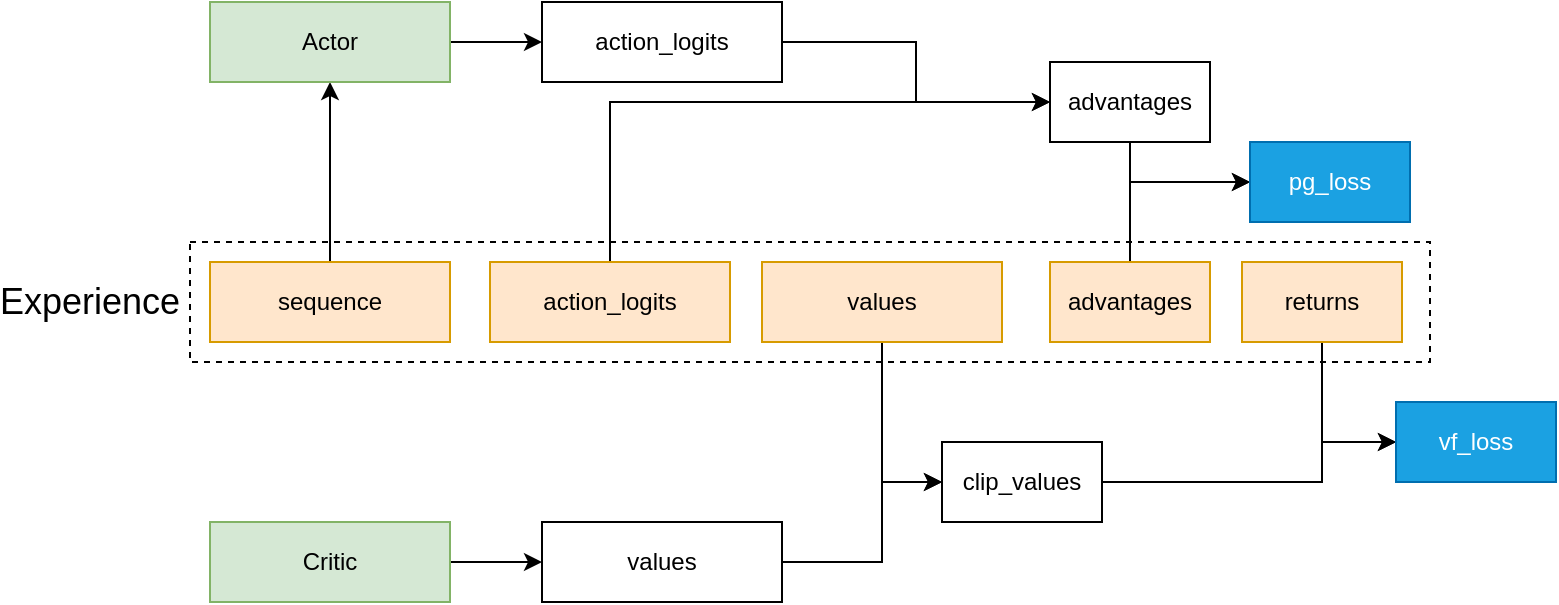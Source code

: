 <mxfile version="21.7.5" type="github">
  <diagram name="第 1 页" id="_9Z5770AyhuwPudNfxyO">
    <mxGraphModel dx="855" dy="546" grid="1" gridSize="10" guides="1" tooltips="1" connect="1" arrows="1" fold="1" page="1" pageScale="1" pageWidth="827" pageHeight="1169" math="0" shadow="0">
      <root>
        <mxCell id="0" />
        <mxCell id="1" parent="0" />
        <mxCell id="uaCzfIrwQf4_RrrX9nqL-1" value="" style="rounded=0;whiteSpace=wrap;html=1;fillColor=none;dashed=1;" vertex="1" parent="1">
          <mxGeometry x="144" y="370" width="620" height="60" as="geometry" />
        </mxCell>
        <mxCell id="uaCzfIrwQf4_RrrX9nqL-9" value="" style="edgeStyle=orthogonalEdgeStyle;rounded=0;orthogonalLoop=1;jettySize=auto;html=1;" edge="1" parent="1" source="uaCzfIrwQf4_RrrX9nqL-2" target="uaCzfIrwQf4_RrrX9nqL-8">
          <mxGeometry relative="1" as="geometry" />
        </mxCell>
        <mxCell id="uaCzfIrwQf4_RrrX9nqL-2" value="sequence" style="rounded=0;whiteSpace=wrap;html=1;fillColor=#ffe6cc;strokeColor=#d79b00;" vertex="1" parent="1">
          <mxGeometry x="154" y="380" width="120" height="40" as="geometry" />
        </mxCell>
        <mxCell id="uaCzfIrwQf4_RrrX9nqL-15" style="edgeStyle=orthogonalEdgeStyle;rounded=0;orthogonalLoop=1;jettySize=auto;html=1;exitX=0.5;exitY=0;exitDx=0;exitDy=0;entryX=0;entryY=0.5;entryDx=0;entryDy=0;" edge="1" parent="1" source="uaCzfIrwQf4_RrrX9nqL-3" target="uaCzfIrwQf4_RrrX9nqL-12">
          <mxGeometry relative="1" as="geometry" />
        </mxCell>
        <mxCell id="uaCzfIrwQf4_RrrX9nqL-3" value="action_logits" style="rounded=0;whiteSpace=wrap;html=1;fillColor=#ffe6cc;strokeColor=#d79b00;" vertex="1" parent="1">
          <mxGeometry x="294" y="380" width="120" height="40" as="geometry" />
        </mxCell>
        <mxCell id="uaCzfIrwQf4_RrrX9nqL-27" style="edgeStyle=orthogonalEdgeStyle;rounded=0;orthogonalLoop=1;jettySize=auto;html=1;exitX=0.5;exitY=1;exitDx=0;exitDy=0;entryX=0;entryY=0.5;entryDx=0;entryDy=0;" edge="1" parent="1" source="uaCzfIrwQf4_RrrX9nqL-4" target="uaCzfIrwQf4_RrrX9nqL-24">
          <mxGeometry relative="1" as="geometry" />
        </mxCell>
        <mxCell id="uaCzfIrwQf4_RrrX9nqL-4" value="values" style="rounded=0;whiteSpace=wrap;html=1;fillColor=#ffe6cc;strokeColor=#d79b00;" vertex="1" parent="1">
          <mxGeometry x="430" y="380" width="120" height="40" as="geometry" />
        </mxCell>
        <mxCell id="uaCzfIrwQf4_RrrX9nqL-18" style="edgeStyle=orthogonalEdgeStyle;rounded=0;orthogonalLoop=1;jettySize=auto;html=1;exitX=0.5;exitY=0;exitDx=0;exitDy=0;entryX=0;entryY=0.5;entryDx=0;entryDy=0;" edge="1" parent="1" source="uaCzfIrwQf4_RrrX9nqL-5" target="uaCzfIrwQf4_RrrX9nqL-16">
          <mxGeometry relative="1" as="geometry" />
        </mxCell>
        <mxCell id="uaCzfIrwQf4_RrrX9nqL-5" value="advantages" style="rounded=0;whiteSpace=wrap;html=1;fillColor=#ffe6cc;strokeColor=#d79b00;" vertex="1" parent="1">
          <mxGeometry x="574" y="380" width="80" height="40" as="geometry" />
        </mxCell>
        <mxCell id="uaCzfIrwQf4_RrrX9nqL-29" style="edgeStyle=orthogonalEdgeStyle;rounded=0;orthogonalLoop=1;jettySize=auto;html=1;exitX=0.5;exitY=1;exitDx=0;exitDy=0;entryX=0;entryY=0.5;entryDx=0;entryDy=0;" edge="1" parent="1" source="uaCzfIrwQf4_RrrX9nqL-6" target="uaCzfIrwQf4_RrrX9nqL-25">
          <mxGeometry relative="1" as="geometry" />
        </mxCell>
        <mxCell id="uaCzfIrwQf4_RrrX9nqL-6" value="returns" style="rounded=0;whiteSpace=wrap;html=1;fillColor=#ffe6cc;strokeColor=#d79b00;" vertex="1" parent="1">
          <mxGeometry x="670" y="380" width="80" height="40" as="geometry" />
        </mxCell>
        <mxCell id="uaCzfIrwQf4_RrrX9nqL-7" value="&lt;font style=&quot;font-size: 18px;&quot;&gt;Experience&lt;/font&gt;" style="text;html=1;strokeColor=none;fillColor=none;align=center;verticalAlign=middle;whiteSpace=wrap;rounded=0;" vertex="1" parent="1">
          <mxGeometry x="64" y="385" width="60" height="30" as="geometry" />
        </mxCell>
        <mxCell id="uaCzfIrwQf4_RrrX9nqL-11" value="" style="edgeStyle=orthogonalEdgeStyle;rounded=0;orthogonalLoop=1;jettySize=auto;html=1;" edge="1" parent="1" source="uaCzfIrwQf4_RrrX9nqL-8" target="uaCzfIrwQf4_RrrX9nqL-10">
          <mxGeometry relative="1" as="geometry" />
        </mxCell>
        <mxCell id="uaCzfIrwQf4_RrrX9nqL-8" value="Actor" style="rounded=0;whiteSpace=wrap;html=1;fillColor=#d5e8d4;strokeColor=#82b366;" vertex="1" parent="1">
          <mxGeometry x="154" y="250" width="120" height="40" as="geometry" />
        </mxCell>
        <mxCell id="uaCzfIrwQf4_RrrX9nqL-13" style="edgeStyle=orthogonalEdgeStyle;rounded=0;orthogonalLoop=1;jettySize=auto;html=1;exitX=1;exitY=0.5;exitDx=0;exitDy=0;entryX=0;entryY=0.5;entryDx=0;entryDy=0;" edge="1" parent="1" source="uaCzfIrwQf4_RrrX9nqL-10" target="uaCzfIrwQf4_RrrX9nqL-12">
          <mxGeometry relative="1" as="geometry" />
        </mxCell>
        <mxCell id="uaCzfIrwQf4_RrrX9nqL-10" value="action_logits" style="rounded=0;whiteSpace=wrap;html=1;" vertex="1" parent="1">
          <mxGeometry x="320" y="250" width="120" height="40" as="geometry" />
        </mxCell>
        <mxCell id="uaCzfIrwQf4_RrrX9nqL-19" style="edgeStyle=orthogonalEdgeStyle;rounded=0;orthogonalLoop=1;jettySize=auto;html=1;exitX=0.5;exitY=1;exitDx=0;exitDy=0;entryX=0;entryY=0.5;entryDx=0;entryDy=0;" edge="1" parent="1" source="uaCzfIrwQf4_RrrX9nqL-12" target="uaCzfIrwQf4_RrrX9nqL-16">
          <mxGeometry relative="1" as="geometry" />
        </mxCell>
        <mxCell id="uaCzfIrwQf4_RrrX9nqL-12" value="advantages" style="rounded=0;whiteSpace=wrap;html=1;" vertex="1" parent="1">
          <mxGeometry x="574" y="280" width="80" height="40" as="geometry" />
        </mxCell>
        <mxCell id="uaCzfIrwQf4_RrrX9nqL-16" value="pg_loss" style="rounded=0;whiteSpace=wrap;html=1;fillColor=#1ba1e2;fontColor=#ffffff;strokeColor=#006EAF;" vertex="1" parent="1">
          <mxGeometry x="674" y="320" width="80" height="40" as="geometry" />
        </mxCell>
        <mxCell id="uaCzfIrwQf4_RrrX9nqL-22" value="" style="edgeStyle=orthogonalEdgeStyle;rounded=0;orthogonalLoop=1;jettySize=auto;html=1;" edge="1" parent="1" source="uaCzfIrwQf4_RrrX9nqL-20" target="uaCzfIrwQf4_RrrX9nqL-21">
          <mxGeometry relative="1" as="geometry" />
        </mxCell>
        <mxCell id="uaCzfIrwQf4_RrrX9nqL-20" value="Critic" style="rounded=0;whiteSpace=wrap;html=1;fillColor=#d5e8d4;strokeColor=#82b366;" vertex="1" parent="1">
          <mxGeometry x="154" y="510" width="120" height="40" as="geometry" />
        </mxCell>
        <mxCell id="uaCzfIrwQf4_RrrX9nqL-26" style="edgeStyle=orthogonalEdgeStyle;rounded=0;orthogonalLoop=1;jettySize=auto;html=1;exitX=1;exitY=0.5;exitDx=0;exitDy=0;entryX=0;entryY=0.5;entryDx=0;entryDy=0;" edge="1" parent="1" source="uaCzfIrwQf4_RrrX9nqL-21" target="uaCzfIrwQf4_RrrX9nqL-24">
          <mxGeometry relative="1" as="geometry">
            <Array as="points">
              <mxPoint x="490" y="530" />
              <mxPoint x="490" y="490" />
            </Array>
          </mxGeometry>
        </mxCell>
        <mxCell id="uaCzfIrwQf4_RrrX9nqL-21" value="values" style="rounded=0;whiteSpace=wrap;html=1;" vertex="1" parent="1">
          <mxGeometry x="320" y="510" width="120" height="40" as="geometry" />
        </mxCell>
        <mxCell id="uaCzfIrwQf4_RrrX9nqL-28" style="edgeStyle=orthogonalEdgeStyle;rounded=0;orthogonalLoop=1;jettySize=auto;html=1;exitX=1;exitY=0.5;exitDx=0;exitDy=0;entryX=0;entryY=0.5;entryDx=0;entryDy=0;" edge="1" parent="1" source="uaCzfIrwQf4_RrrX9nqL-24" target="uaCzfIrwQf4_RrrX9nqL-25">
          <mxGeometry relative="1" as="geometry">
            <Array as="points">
              <mxPoint x="710" y="490" />
              <mxPoint x="710" y="470" />
            </Array>
          </mxGeometry>
        </mxCell>
        <mxCell id="uaCzfIrwQf4_RrrX9nqL-24" value="clip_values" style="rounded=0;whiteSpace=wrap;html=1;" vertex="1" parent="1">
          <mxGeometry x="520" y="470" width="80" height="40" as="geometry" />
        </mxCell>
        <mxCell id="uaCzfIrwQf4_RrrX9nqL-25" value="vf_loss" style="rounded=0;whiteSpace=wrap;html=1;fillColor=#1ba1e2;fontColor=#ffffff;strokeColor=#006EAF;" vertex="1" parent="1">
          <mxGeometry x="747" y="450" width="80" height="40" as="geometry" />
        </mxCell>
      </root>
    </mxGraphModel>
  </diagram>
</mxfile>
